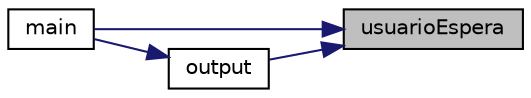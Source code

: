digraph "usuarioEspera"
{
 // LATEX_PDF_SIZE
  edge [fontname="Helvetica",fontsize="10",labelfontname="Helvetica",labelfontsize="10"];
  node [fontname="Helvetica",fontsize="10",shape=record];
  rankdir="RL";
  Node1 [label="usuarioEspera",height=0.2,width=0.4,color="black", fillcolor="grey75", style="filled", fontcolor="black",tooltip="usuarioEspera calcula la cantidad de usuarios que estan en espera."];
  Node1 -> Node2 [dir="back",color="midnightblue",fontsize="10",style="solid",fontname="Helvetica"];
  Node2 [label="main",height=0.2,width=0.4,color="black", fillcolor="white", style="filled",URL="$main_8c.html#ae66f6b31b5ad750f1fe042a706a4e3d4",tooltip=" "];
  Node1 -> Node3 [dir="back",color="midnightblue",fontsize="10",style="solid",fontname="Helvetica"];
  Node3 [label="output",height=0.2,width=0.4,color="black", fillcolor="white", style="filled",URL="$metodos_8c.html#a5a9f190ab84461e9efc104b98aeabd8f",tooltip="output Esta se encarga de calcular la salida de los usuarios."];
  Node3 -> Node2 [dir="back",color="midnightblue",fontsize="10",style="solid",fontname="Helvetica"];
}
